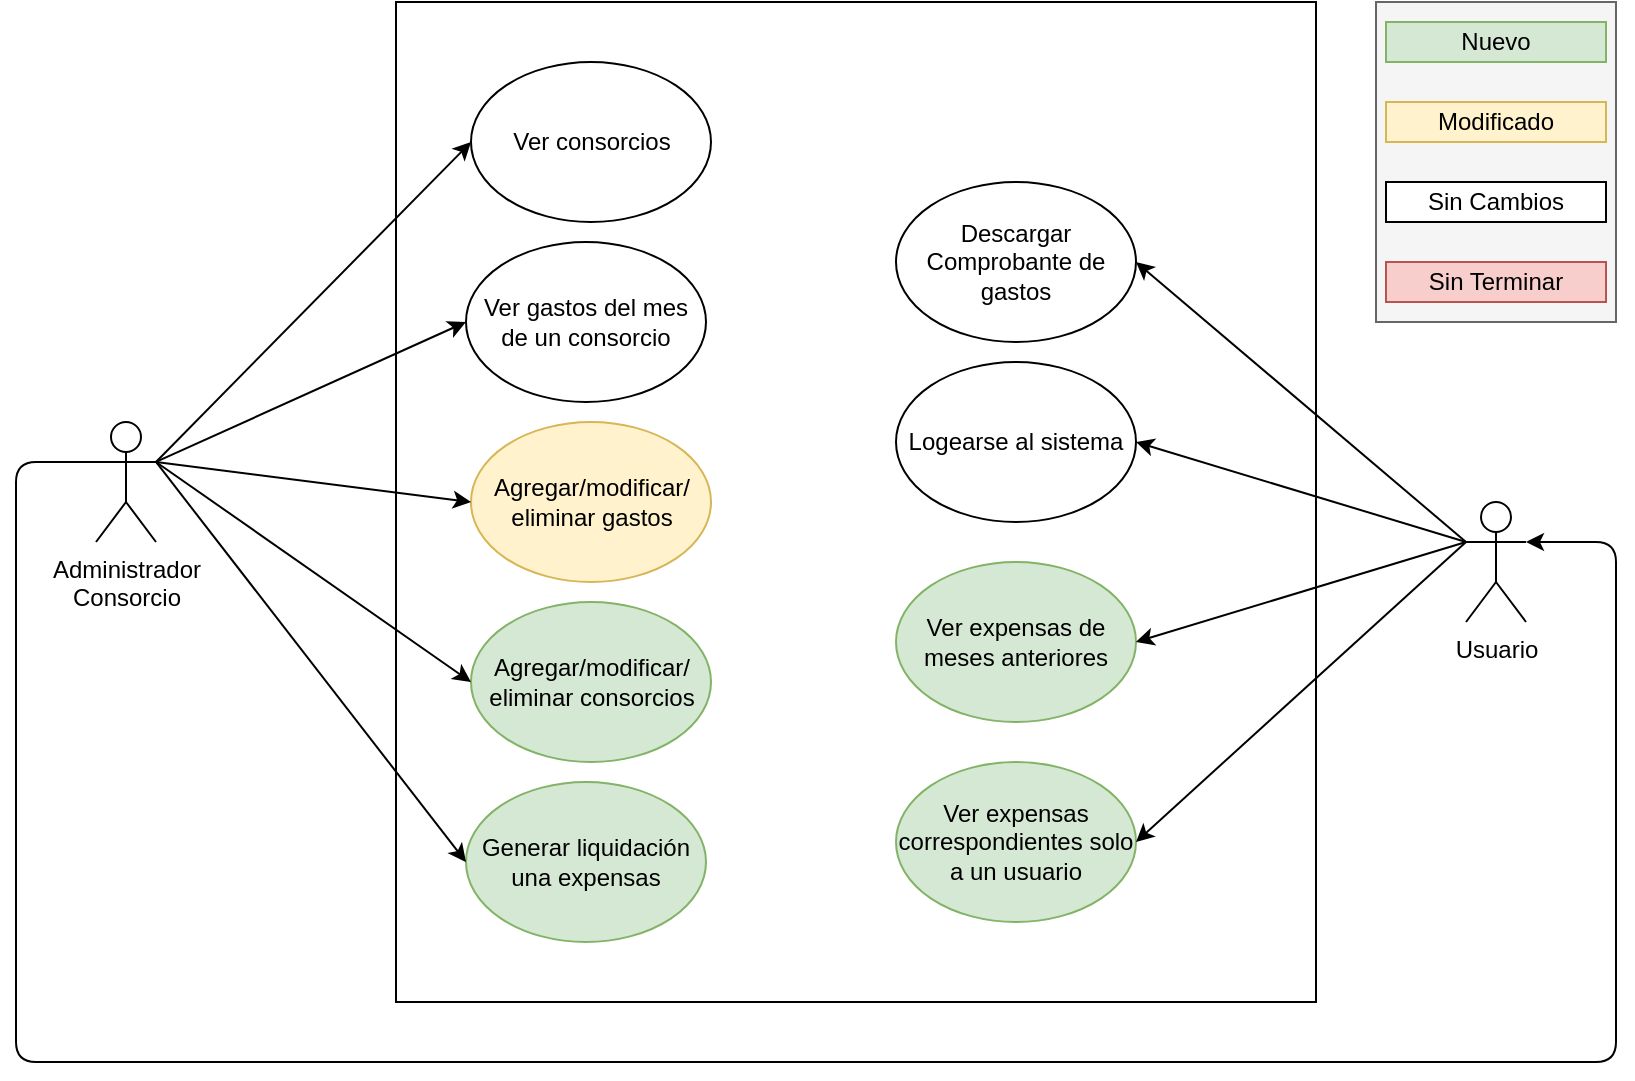 <mxfile version="14.7.6" type="github">
  <diagram id="DMdYSBL_EJJrb_-I5IRT" name="Page-1">
    <mxGraphModel dx="1261" dy="675" grid="1" gridSize="10" guides="1" tooltips="1" connect="1" arrows="1" fold="1" page="1" pageScale="1" pageWidth="850" pageHeight="1100" math="0" shadow="0">
      <root>
        <mxCell id="0" />
        <mxCell id="1" parent="0" />
        <mxCell id="DQ_E5rbUf5ejN1yuJWk_-7" value="" style="rounded=0;whiteSpace=wrap;html=1;" parent="1" vertex="1">
          <mxGeometry x="220" y="50" width="460" height="500" as="geometry" />
        </mxCell>
        <mxCell id="DQ_E5rbUf5ejN1yuJWk_-2" value="Administrador&lt;br&gt;Consorcio" style="shape=umlActor;verticalLabelPosition=bottom;verticalAlign=top;html=1;outlineConnect=0;" parent="1" vertex="1">
          <mxGeometry x="70" y="260" width="30" height="60" as="geometry" />
        </mxCell>
        <mxCell id="DQ_E5rbUf5ejN1yuJWk_-5" value="Ver consorcios" style="ellipse;whiteSpace=wrap;html=1;" parent="1" vertex="1">
          <mxGeometry x="257.5" y="80" width="120" height="80" as="geometry" />
        </mxCell>
        <mxCell id="DQ_E5rbUf5ejN1yuJWk_-6" value="" style="endArrow=classic;html=1;entryX=0;entryY=0.5;entryDx=0;entryDy=0;exitX=1;exitY=0.333;exitDx=0;exitDy=0;exitPerimeter=0;" parent="1" source="DQ_E5rbUf5ejN1yuJWk_-2" target="DQ_E5rbUf5ejN1yuJWk_-5" edge="1">
          <mxGeometry width="50" height="50" relative="1" as="geometry">
            <mxPoint x="380" y="310" as="sourcePoint" />
            <mxPoint x="430" y="260" as="targetPoint" />
          </mxGeometry>
        </mxCell>
        <mxCell id="DQ_E5rbUf5ejN1yuJWk_-8" value="Ver gastos del mes&lt;br&gt;de un consorcio" style="ellipse;whiteSpace=wrap;html=1;" parent="1" vertex="1">
          <mxGeometry x="255" y="170" width="120" height="80" as="geometry" />
        </mxCell>
        <mxCell id="DQ_E5rbUf5ejN1yuJWk_-9" value="" style="endArrow=classic;html=1;entryX=0;entryY=0.5;entryDx=0;entryDy=0;exitX=1;exitY=0.333;exitDx=0;exitDy=0;exitPerimeter=0;" parent="1" source="DQ_E5rbUf5ejN1yuJWk_-2" target="DQ_E5rbUf5ejN1yuJWk_-8" edge="1">
          <mxGeometry width="50" height="50" relative="1" as="geometry">
            <mxPoint x="110" y="210" as="sourcePoint" />
            <mxPoint x="430" y="260" as="targetPoint" />
          </mxGeometry>
        </mxCell>
        <mxCell id="DQ_E5rbUf5ejN1yuJWk_-10" value="Agregar/modificar/&lt;br&gt;eliminar gastos" style="ellipse;whiteSpace=wrap;html=1;fillColor=#fff2cc;strokeColor=#d6b656;" parent="1" vertex="1">
          <mxGeometry x="257.5" y="260" width="120" height="80" as="geometry" />
        </mxCell>
        <mxCell id="DQ_E5rbUf5ejN1yuJWk_-11" value="" style="endArrow=classic;html=1;entryX=0;entryY=0.5;entryDx=0;entryDy=0;exitX=1;exitY=0.333;exitDx=0;exitDy=0;exitPerimeter=0;" parent="1" source="DQ_E5rbUf5ejN1yuJWk_-2" target="DQ_E5rbUf5ejN1yuJWk_-10" edge="1">
          <mxGeometry width="50" height="50" relative="1" as="geometry">
            <mxPoint x="380" y="300" as="sourcePoint" />
            <mxPoint x="430" y="250" as="targetPoint" />
          </mxGeometry>
        </mxCell>
        <mxCell id="DQ_E5rbUf5ejN1yuJWk_-16" value="" style="rounded=0;whiteSpace=wrap;html=1;fillColor=#f5f5f5;strokeColor=#666666;fontColor=#333333;" parent="1" vertex="1">
          <mxGeometry x="710" y="50" width="120" height="160" as="geometry" />
        </mxCell>
        <mxCell id="DQ_E5rbUf5ejN1yuJWk_-17" value="Nuevo" style="rounded=0;whiteSpace=wrap;html=1;fillColor=#d5e8d4;strokeColor=#82b366;" parent="1" vertex="1">
          <mxGeometry x="715" y="60" width="110" height="20" as="geometry" />
        </mxCell>
        <mxCell id="DQ_E5rbUf5ejN1yuJWk_-18" value="Modificado" style="rounded=0;whiteSpace=wrap;html=1;fillColor=#fff2cc;strokeColor=#d6b656;" parent="1" vertex="1">
          <mxGeometry x="715" y="100" width="110" height="20" as="geometry" />
        </mxCell>
        <mxCell id="DQ_E5rbUf5ejN1yuJWk_-19" value="Sin Cambios" style="rounded=0;whiteSpace=wrap;html=1;" parent="1" vertex="1">
          <mxGeometry x="715" y="140" width="110" height="20" as="geometry" />
        </mxCell>
        <mxCell id="DQ_E5rbUf5ejN1yuJWk_-20" value="Sin Terminar" style="rounded=0;whiteSpace=wrap;html=1;fillColor=#f8cecc;strokeColor=#b85450;" parent="1" vertex="1">
          <mxGeometry x="715" y="180" width="110" height="20" as="geometry" />
        </mxCell>
        <mxCell id="sHpydHbunjuv73alF5IP-1" value="Descargar Comprobante de gastos" style="ellipse;whiteSpace=wrap;html=1;fillColor=#FFFFFF;strokeColor=#000000;" parent="1" vertex="1">
          <mxGeometry x="470" y="140" width="120" height="80" as="geometry" />
        </mxCell>
        <mxCell id="sHpydHbunjuv73alF5IP-3" value="Logearse al sistema" style="ellipse;whiteSpace=wrap;html=1;fillColor=#FFFFFF;strokeColor=#000000;" parent="1" vertex="1">
          <mxGeometry x="470" y="230" width="120" height="80" as="geometry" />
        </mxCell>
        <mxCell id="sHpydHbunjuv73alF5IP-5" value="" style="endArrow=classic;html=1;entryX=1;entryY=0.5;entryDx=0;entryDy=0;exitX=0;exitY=0.333;exitDx=0;exitDy=0;exitPerimeter=0;" parent="1" source="fV96u1m6ZCXZrQFcsbss-1" target="sHpydHbunjuv73alF5IP-1" edge="1">
          <mxGeometry width="50" height="50" relative="1" as="geometry">
            <mxPoint x="70" y="260" as="sourcePoint" />
            <mxPoint x="225" y="200" as="targetPoint" />
          </mxGeometry>
        </mxCell>
        <mxCell id="sHpydHbunjuv73alF5IP-6" value="" style="endArrow=classic;html=1;entryX=1;entryY=0.5;entryDx=0;entryDy=0;exitX=0;exitY=0.333;exitDx=0;exitDy=0;exitPerimeter=0;" parent="1" source="fV96u1m6ZCXZrQFcsbss-1" target="sHpydHbunjuv73alF5IP-3" edge="1">
          <mxGeometry width="50" height="50" relative="1" as="geometry">
            <mxPoint x="100" y="400" as="sourcePoint" />
            <mxPoint x="225" y="400" as="targetPoint" />
          </mxGeometry>
        </mxCell>
        <mxCell id="fV96u1m6ZCXZrQFcsbss-1" value="Usuario" style="shape=umlActor;verticalLabelPosition=bottom;verticalAlign=top;html=1;outlineConnect=0;" parent="1" vertex="1">
          <mxGeometry x="755" y="300" width="30" height="60" as="geometry" />
        </mxCell>
        <mxCell id="97pXnd13UnWQkIi3aFGU-1" value="Agregar/modificar/&lt;br&gt;eliminar consorcios" style="ellipse;whiteSpace=wrap;html=1;fillColor=#d5e8d4;strokeColor=#82b366;" parent="1" vertex="1">
          <mxGeometry x="257.5" y="350" width="120" height="80" as="geometry" />
        </mxCell>
        <mxCell id="97pXnd13UnWQkIi3aFGU-2" value="" style="endArrow=classic;html=1;entryX=0;entryY=0.5;entryDx=0;entryDy=0;exitX=1;exitY=0.333;exitDx=0;exitDy=0;exitPerimeter=0;" parent="1" source="DQ_E5rbUf5ejN1yuJWk_-2" target="97pXnd13UnWQkIi3aFGU-1" edge="1">
          <mxGeometry width="50" height="50" relative="1" as="geometry">
            <mxPoint x="110" y="250" as="sourcePoint" />
            <mxPoint x="267.5" y="320" as="targetPoint" />
          </mxGeometry>
        </mxCell>
        <mxCell id="97pXnd13UnWQkIi3aFGU-4" value="Ver expensas de meses anteriores" style="ellipse;whiteSpace=wrap;html=1;fillColor=#d5e8d4;strokeColor=#82b366;" parent="1" vertex="1">
          <mxGeometry x="470" y="330" width="120" height="80" as="geometry" />
        </mxCell>
        <mxCell id="97pXnd13UnWQkIi3aFGU-5" value="" style="endArrow=classic;html=1;entryX=1;entryY=0.5;entryDx=0;entryDy=0;exitX=0;exitY=0.333;exitDx=0;exitDy=0;exitPerimeter=0;" parent="1" source="fV96u1m6ZCXZrQFcsbss-1" target="97pXnd13UnWQkIi3aFGU-4" edge="1">
          <mxGeometry width="50" height="50" relative="1" as="geometry">
            <mxPoint x="750" y="360" as="sourcePoint" />
            <mxPoint x="227.5" y="600" as="targetPoint" />
          </mxGeometry>
        </mxCell>
        <mxCell id="97pXnd13UnWQkIi3aFGU-6" value="Ver expensas correspondientes solo a un usuario" style="ellipse;whiteSpace=wrap;html=1;fillColor=#d5e8d4;strokeColor=#82b366;" parent="1" vertex="1">
          <mxGeometry x="470" y="430" width="120" height="80" as="geometry" />
        </mxCell>
        <mxCell id="97pXnd13UnWQkIi3aFGU-7" value="" style="endArrow=classic;html=1;entryX=1;entryY=0.5;entryDx=0;entryDy=0;exitX=0;exitY=0.333;exitDx=0;exitDy=0;exitPerimeter=0;" parent="1" source="fV96u1m6ZCXZrQFcsbss-1" target="97pXnd13UnWQkIi3aFGU-6" edge="1">
          <mxGeometry width="50" height="50" relative="1" as="geometry">
            <mxPoint x="70" y="600" as="sourcePoint" />
            <mxPoint x="225" y="690" as="targetPoint" />
          </mxGeometry>
        </mxCell>
        <mxCell id="97pXnd13UnWQkIi3aFGU-9" value="Generar liquidación una expensas" style="ellipse;whiteSpace=wrap;html=1;fillColor=#d5e8d4;strokeColor=#82b366;" parent="1" vertex="1">
          <mxGeometry x="255" y="440" width="120" height="80" as="geometry" />
        </mxCell>
        <mxCell id="97pXnd13UnWQkIi3aFGU-10" value="" style="endArrow=classic;html=1;entryX=0;entryY=0.5;entryDx=0;entryDy=0;exitX=1;exitY=0.333;exitDx=0;exitDy=0;exitPerimeter=0;" parent="1" source="DQ_E5rbUf5ejN1yuJWk_-2" target="97pXnd13UnWQkIi3aFGU-9" edge="1">
          <mxGeometry width="50" height="50" relative="1" as="geometry">
            <mxPoint x="130" y="380" as="sourcePoint" />
            <mxPoint x="267.5" y="400" as="targetPoint" />
          </mxGeometry>
        </mxCell>
        <mxCell id="4UJco-Mq2y8a4j3dfJd--2" value="" style="endArrow=classic;html=1;entryX=1;entryY=0.333;entryDx=0;entryDy=0;exitX=0;exitY=0.333;exitDx=0;exitDy=0;exitPerimeter=0;entryPerimeter=0;" edge="1" parent="1" source="DQ_E5rbUf5ejN1yuJWk_-2" target="fV96u1m6ZCXZrQFcsbss-1">
          <mxGeometry width="50" height="50" relative="1" as="geometry">
            <mxPoint x="70" y="270" as="sourcePoint" />
            <mxPoint x="225" y="470" as="targetPoint" />
            <Array as="points">
              <mxPoint x="30" y="280" />
              <mxPoint x="30" y="580" />
              <mxPoint x="830" y="580" />
              <mxPoint x="830" y="320" />
            </Array>
          </mxGeometry>
        </mxCell>
      </root>
    </mxGraphModel>
  </diagram>
</mxfile>
